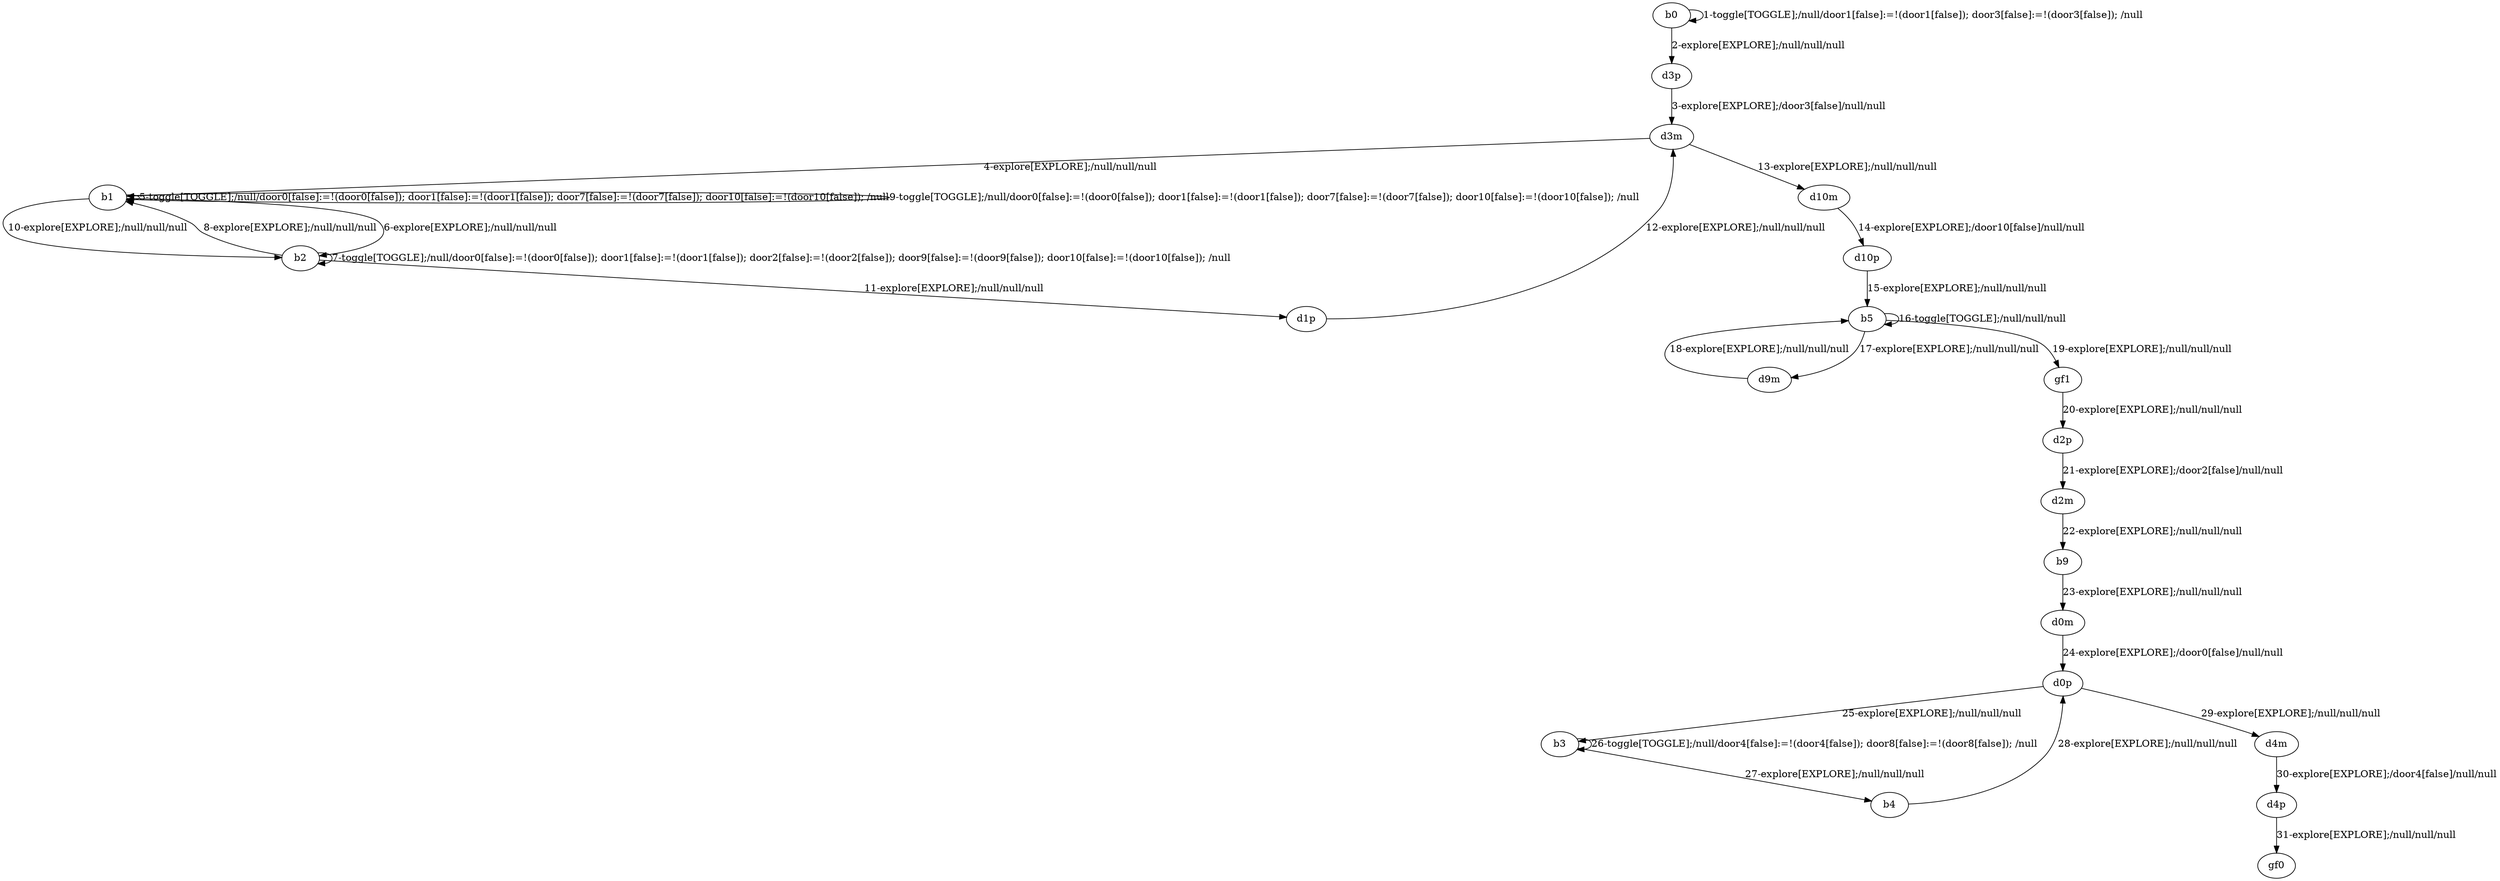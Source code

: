 digraph g {
"b0" -> "b0" [label = "1-toggle[TOGGLE];/null/door1[false]:=!(door1[false]); door3[false]:=!(door3[false]); /null"];
"b0" -> "d3p" [label = "2-explore[EXPLORE];/null/null/null"];
"d3p" -> "d3m" [label = "3-explore[EXPLORE];/door3[false]/null/null"];
"d3m" -> "b1" [label = "4-explore[EXPLORE];/null/null/null"];
"b1" -> "b1" [label = "5-toggle[TOGGLE];/null/door0[false]:=!(door0[false]); door1[false]:=!(door1[false]); door7[false]:=!(door7[false]); door10[false]:=!(door10[false]); /null"];
"b1" -> "b2" [label = "6-explore[EXPLORE];/null/null/null"];
"b2" -> "b2" [label = "7-toggle[TOGGLE];/null/door0[false]:=!(door0[false]); door1[false]:=!(door1[false]); door2[false]:=!(door2[false]); door9[false]:=!(door9[false]); door10[false]:=!(door10[false]); /null"];
"b2" -> "b1" [label = "8-explore[EXPLORE];/null/null/null"];
"b1" -> "b1" [label = "9-toggle[TOGGLE];/null/door0[false]:=!(door0[false]); door1[false]:=!(door1[false]); door7[false]:=!(door7[false]); door10[false]:=!(door10[false]); /null"];
"b1" -> "b2" [label = "10-explore[EXPLORE];/null/null/null"];
"b2" -> "d1p" [label = "11-explore[EXPLORE];/null/null/null"];
"d1p" -> "d3m" [label = "12-explore[EXPLORE];/null/null/null"];
"d3m" -> "d10m" [label = "13-explore[EXPLORE];/null/null/null"];
"d10m" -> "d10p" [label = "14-explore[EXPLORE];/door10[false]/null/null"];
"d10p" -> "b5" [label = "15-explore[EXPLORE];/null/null/null"];
"b5" -> "b5" [label = "16-toggle[TOGGLE];/null/null/null"];
"b5" -> "d9m" [label = "17-explore[EXPLORE];/null/null/null"];
"d9m" -> "b5" [label = "18-explore[EXPLORE];/null/null/null"];
"b5" -> "gf1" [label = "19-explore[EXPLORE];/null/null/null"];
"gf1" -> "d2p" [label = "20-explore[EXPLORE];/null/null/null"];
"d2p" -> "d2m" [label = "21-explore[EXPLORE];/door2[false]/null/null"];
"d2m" -> "b9" [label = "22-explore[EXPLORE];/null/null/null"];
"b9" -> "d0m" [label = "23-explore[EXPLORE];/null/null/null"];
"d0m" -> "d0p" [label = "24-explore[EXPLORE];/door0[false]/null/null"];
"d0p" -> "b3" [label = "25-explore[EXPLORE];/null/null/null"];
"b3" -> "b3" [label = "26-toggle[TOGGLE];/null/door4[false]:=!(door4[false]); door8[false]:=!(door8[false]); /null"];
"b3" -> "b4" [label = "27-explore[EXPLORE];/null/null/null"];
"b4" -> "d0p" [label = "28-explore[EXPLORE];/null/null/null"];
"d0p" -> "d4m" [label = "29-explore[EXPLORE];/null/null/null"];
"d4m" -> "d4p" [label = "30-explore[EXPLORE];/door4[false]/null/null"];
"d4p" -> "gf0" [label = "31-explore[EXPLORE];/null/null/null"];
}
